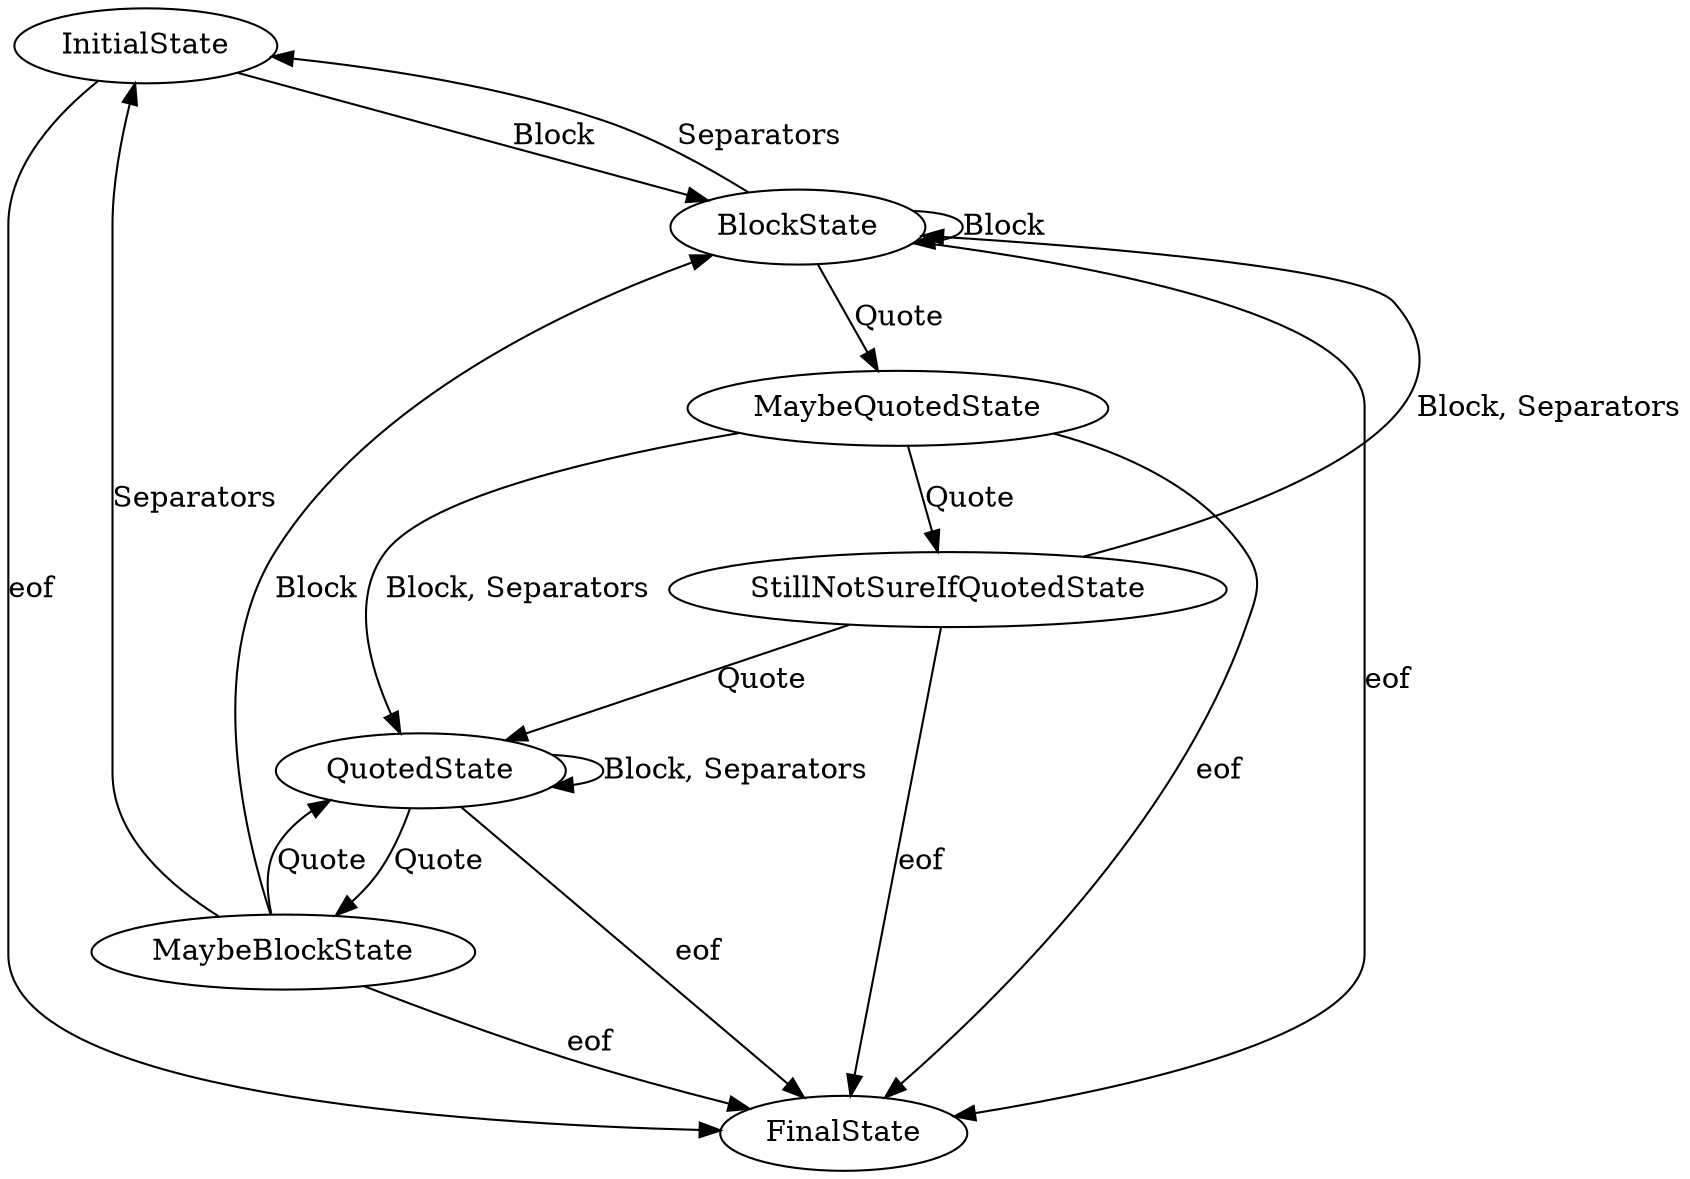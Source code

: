 digraph G {
    InitialState;
    BlockState;
    MaybeQuotedState;
    StillNotSureIfQuotedState;
    QuotedState;
    MaybeBlockState;
    FinalState;

    InitialState -> BlockState [label = "Block"];
    InitialState -> FinalState [label = "eof"];

    BlockState -> BlockState [label = "Block"];
    BlockState -> InitialState [label = "Separators"];
    BlockState -> MaybeQuotedState [label = "Quote"];
    BlockState -> FinalState [label = "eof"];

    MaybeQuotedState -> QuotedState [label = "Block, Separators"];
    MaybeQuotedState -> StillNotSureIfQuotedState [label = "Quote"];
    MaybeQuotedState -> FinalState [label = "eof"];

    StillNotSureIfQuotedState -> BlockState [label = "Block, Separators"];
    StillNotSureIfQuotedState -> QuotedState [label = "Quote"];
    StillNotSureIfQuotedState -> FinalState [label = "eof"];

    QuotedState -> QuotedState [label = "Block, Separators"];
    QuotedState -> MaybeBlockState [label = "Quote"];
    QuotedState -> FinalState [label = "eof"];

    MaybeBlockState -> QuotedState [label = "Quote"];
    MaybeBlockState -> BlockState [label = "Block"];
    MaybeBlockState -> InitialState [label = "Separators"];
    MaybeBlockState -> FinalState [label = "eof"];
}